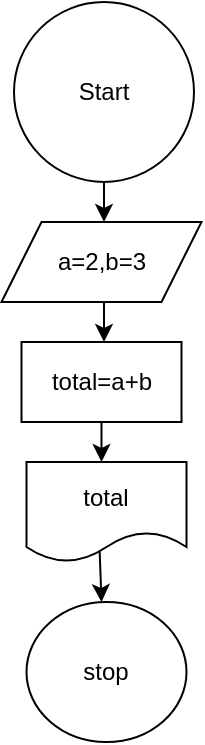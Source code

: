 <mxfile version="20.3.0" type="device"><diagram id="S35szJrAFyfB3oUT5HVr" name="Page-1"><mxGraphModel dx="360" dy="641" grid="1" gridSize="10" guides="1" tooltips="1" connect="1" arrows="1" fold="1" page="1" pageScale="1" pageWidth="850" pageHeight="1100" math="0" shadow="0"><root><mxCell id="0"/><mxCell id="1" parent="0"/><mxCell id="PX3cv5SOkWmo4avs4Fm3-1" value="Start" style="ellipse;whiteSpace=wrap;html=1;" parent="1" vertex="1"><mxGeometry x="350" y="30" width="90" height="90" as="geometry"/></mxCell><mxCell id="PX3cv5SOkWmo4avs4Fm3-4" value="" style="endArrow=classic;html=1;rounded=0;exitX=0.5;exitY=1;exitDx=0;exitDy=0;entryX=0.5;entryY=0;entryDx=0;entryDy=0;" parent="1" source="PX3cv5SOkWmo4avs4Fm3-1" edge="1"><mxGeometry width="50" height="50" relative="1" as="geometry"><mxPoint x="400" y="360" as="sourcePoint"/><mxPoint x="395" y="140" as="targetPoint"/></mxGeometry></mxCell><mxCell id="PX3cv5SOkWmo4avs4Fm3-6" value="" style="endArrow=classic;html=1;rounded=0;exitX=0.5;exitY=1;exitDx=0;exitDy=0;entryX=0.5;entryY=0;entryDx=0;entryDy=0;" parent="1" edge="1"><mxGeometry width="50" height="50" relative="1" as="geometry"><mxPoint x="395" y="180" as="sourcePoint"/><mxPoint x="395" y="200" as="targetPoint"/></mxGeometry></mxCell><mxCell id="PX3cv5SOkWmo4avs4Fm3-7" value="total=a+b" style="rounded=0;whiteSpace=wrap;html=1;" parent="1" vertex="1"><mxGeometry x="353.75" y="200" width="80" height="40" as="geometry"/></mxCell><mxCell id="PX3cv5SOkWmo4avs4Fm3-9" value="stop" style="ellipse;whiteSpace=wrap;html=1;" parent="1" vertex="1"><mxGeometry x="356.25" y="330" width="80" height="70" as="geometry"/></mxCell><mxCell id="PX3cv5SOkWmo4avs4Fm3-11" value="" style="endArrow=classic;html=1;rounded=0;entryX=0.5;entryY=0;entryDx=0;entryDy=0;exitX=0.5;exitY=1;exitDx=0;exitDy=0;" parent="1" source="PX3cv5SOkWmo4avs4Fm3-7" edge="1"><mxGeometry width="50" height="50" relative="1" as="geometry"><mxPoint x="348.75" y="290" as="sourcePoint"/><mxPoint x="393.75" y="260" as="targetPoint"/></mxGeometry></mxCell><mxCell id="PX3cv5SOkWmo4avs4Fm3-13" value="" style="endArrow=classic;html=1;rounded=0;exitX=0.457;exitY=0.88;exitDx=0;exitDy=0;exitPerimeter=0;" parent="1" source="vEgpuGnwHP29NAjz-0hO-2" edge="1"><mxGeometry width="50" height="50" relative="1" as="geometry"><mxPoint x="393.75" y="300" as="sourcePoint"/><mxPoint x="393.75" y="330" as="targetPoint"/></mxGeometry></mxCell><mxCell id="vEgpuGnwHP29NAjz-0hO-1" value="a=2,b=3" style="shape=parallelogram;perimeter=parallelogramPerimeter;whiteSpace=wrap;html=1;fixedSize=1;" parent="1" vertex="1"><mxGeometry x="343.75" y="140" width="100" height="40" as="geometry"/></mxCell><mxCell id="vEgpuGnwHP29NAjz-0hO-2" value="total" style="shape=document;whiteSpace=wrap;html=1;boundedLbl=1;" parent="1" vertex="1"><mxGeometry x="356.25" y="260" width="80" height="50" as="geometry"/></mxCell></root></mxGraphModel></diagram></mxfile>